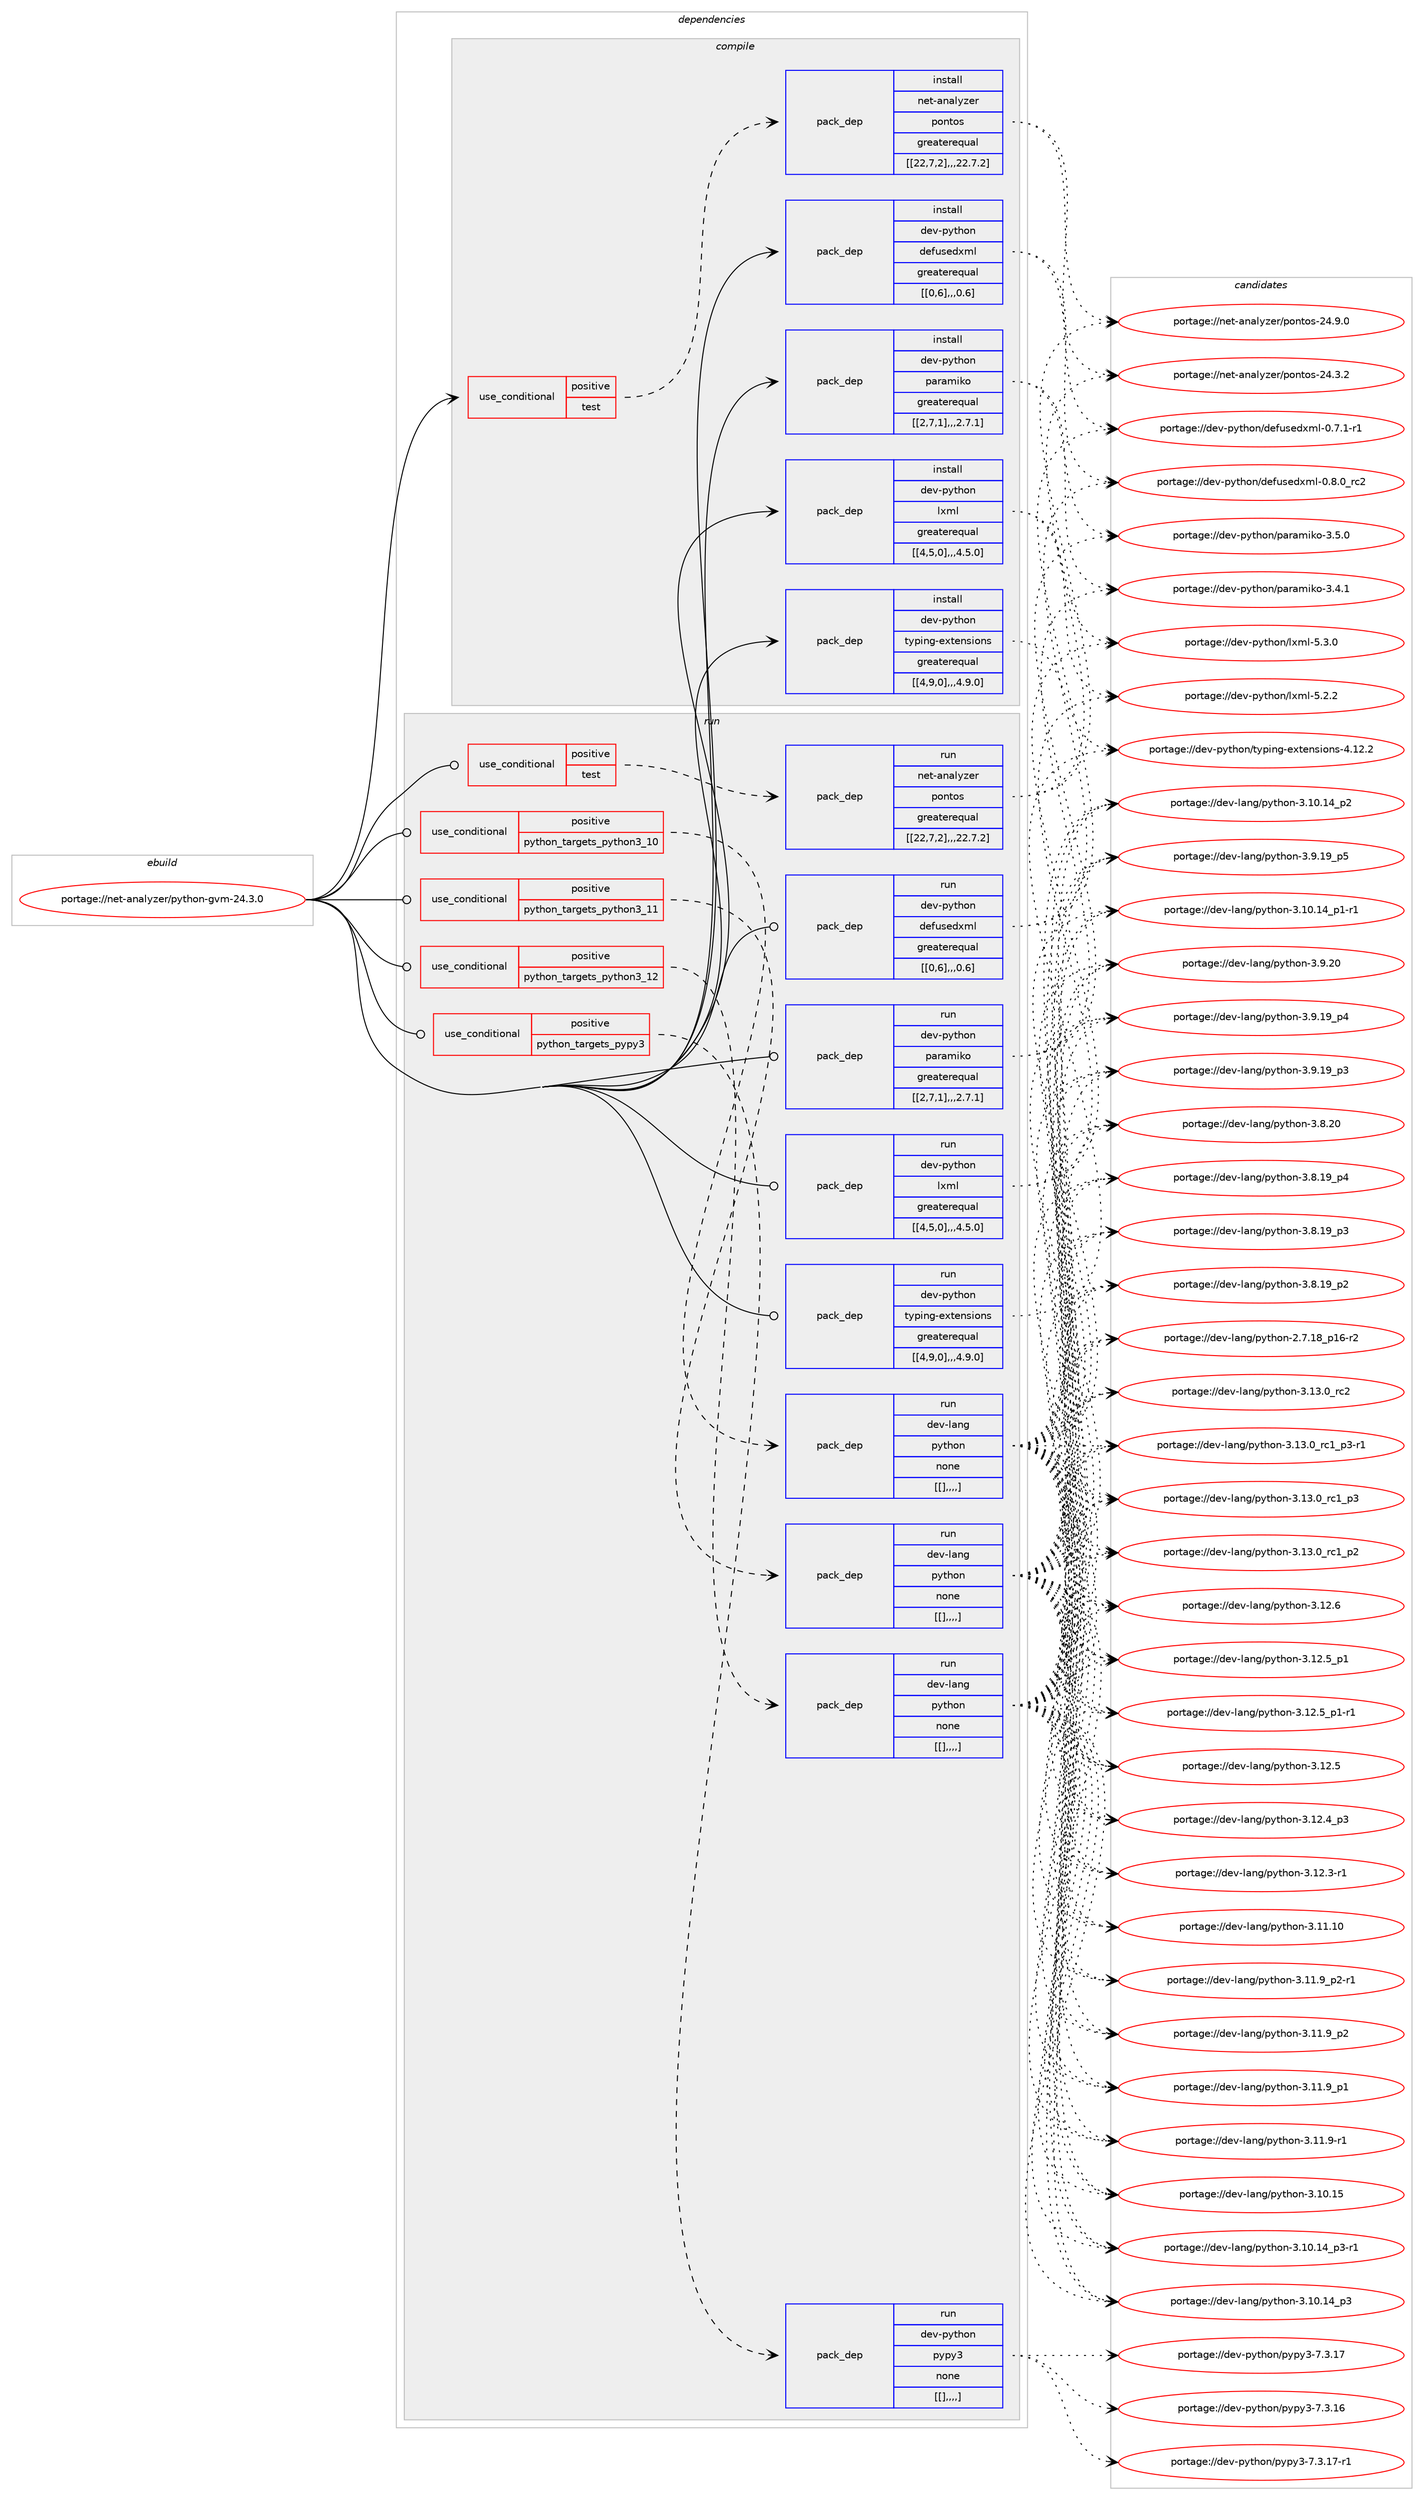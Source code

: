 digraph prolog {

# *************
# Graph options
# *************

newrank=true;
concentrate=true;
compound=true;
graph [rankdir=LR,fontname=Helvetica,fontsize=10,ranksep=1.5];#, ranksep=2.5, nodesep=0.2];
edge  [arrowhead=vee];
node  [fontname=Helvetica,fontsize=10];

# **********
# The ebuild
# **********

subgraph cluster_leftcol {
color=gray;
label=<<i>ebuild</i>>;
id [label="portage://net-analyzer/python-gvm-24.3.0", color=red, width=4, href="../net-analyzer/python-gvm-24.3.0.svg"];
}

# ****************
# The dependencies
# ****************

subgraph cluster_midcol {
color=gray;
label=<<i>dependencies</i>>;
subgraph cluster_compile {
fillcolor="#eeeeee";
style=filled;
label=<<i>compile</i>>;
subgraph cond92732 {
dependency360136 [label=<<TABLE BORDER="0" CELLBORDER="1" CELLSPACING="0" CELLPADDING="4"><TR><TD ROWSPAN="3" CELLPADDING="10">use_conditional</TD></TR><TR><TD>positive</TD></TR><TR><TD>test</TD></TR></TABLE>>, shape=none, color=red];
subgraph pack264654 {
dependency360137 [label=<<TABLE BORDER="0" CELLBORDER="1" CELLSPACING="0" CELLPADDING="4" WIDTH="220"><TR><TD ROWSPAN="6" CELLPADDING="30">pack_dep</TD></TR><TR><TD WIDTH="110">install</TD></TR><TR><TD>net-analyzer</TD></TR><TR><TD>pontos</TD></TR><TR><TD>greaterequal</TD></TR><TR><TD>[[22,7,2],,,22.7.2]</TD></TR></TABLE>>, shape=none, color=blue];
}
dependency360136:e -> dependency360137:w [weight=20,style="dashed",arrowhead="vee"];
}
id:e -> dependency360136:w [weight=20,style="solid",arrowhead="vee"];
subgraph pack264655 {
dependency360138 [label=<<TABLE BORDER="0" CELLBORDER="1" CELLSPACING="0" CELLPADDING="4" WIDTH="220"><TR><TD ROWSPAN="6" CELLPADDING="30">pack_dep</TD></TR><TR><TD WIDTH="110">install</TD></TR><TR><TD>dev-python</TD></TR><TR><TD>defusedxml</TD></TR><TR><TD>greaterequal</TD></TR><TR><TD>[[0,6],,,0.6]</TD></TR></TABLE>>, shape=none, color=blue];
}
id:e -> dependency360138:w [weight=20,style="solid",arrowhead="vee"];
subgraph pack264656 {
dependency360139 [label=<<TABLE BORDER="0" CELLBORDER="1" CELLSPACING="0" CELLPADDING="4" WIDTH="220"><TR><TD ROWSPAN="6" CELLPADDING="30">pack_dep</TD></TR><TR><TD WIDTH="110">install</TD></TR><TR><TD>dev-python</TD></TR><TR><TD>lxml</TD></TR><TR><TD>greaterequal</TD></TR><TR><TD>[[4,5,0],,,4.5.0]</TD></TR></TABLE>>, shape=none, color=blue];
}
id:e -> dependency360139:w [weight=20,style="solid",arrowhead="vee"];
subgraph pack264657 {
dependency360140 [label=<<TABLE BORDER="0" CELLBORDER="1" CELLSPACING="0" CELLPADDING="4" WIDTH="220"><TR><TD ROWSPAN="6" CELLPADDING="30">pack_dep</TD></TR><TR><TD WIDTH="110">install</TD></TR><TR><TD>dev-python</TD></TR><TR><TD>paramiko</TD></TR><TR><TD>greaterequal</TD></TR><TR><TD>[[2,7,1],,,2.7.1]</TD></TR></TABLE>>, shape=none, color=blue];
}
id:e -> dependency360140:w [weight=20,style="solid",arrowhead="vee"];
subgraph pack264658 {
dependency360141 [label=<<TABLE BORDER="0" CELLBORDER="1" CELLSPACING="0" CELLPADDING="4" WIDTH="220"><TR><TD ROWSPAN="6" CELLPADDING="30">pack_dep</TD></TR><TR><TD WIDTH="110">install</TD></TR><TR><TD>dev-python</TD></TR><TR><TD>typing-extensions</TD></TR><TR><TD>greaterequal</TD></TR><TR><TD>[[4,9,0],,,4.9.0]</TD></TR></TABLE>>, shape=none, color=blue];
}
id:e -> dependency360141:w [weight=20,style="solid",arrowhead="vee"];
}
subgraph cluster_compileandrun {
fillcolor="#eeeeee";
style=filled;
label=<<i>compile and run</i>>;
}
subgraph cluster_run {
fillcolor="#eeeeee";
style=filled;
label=<<i>run</i>>;
subgraph cond92733 {
dependency360142 [label=<<TABLE BORDER="0" CELLBORDER="1" CELLSPACING="0" CELLPADDING="4"><TR><TD ROWSPAN="3" CELLPADDING="10">use_conditional</TD></TR><TR><TD>positive</TD></TR><TR><TD>python_targets_pypy3</TD></TR></TABLE>>, shape=none, color=red];
subgraph pack264659 {
dependency360143 [label=<<TABLE BORDER="0" CELLBORDER="1" CELLSPACING="0" CELLPADDING="4" WIDTH="220"><TR><TD ROWSPAN="6" CELLPADDING="30">pack_dep</TD></TR><TR><TD WIDTH="110">run</TD></TR><TR><TD>dev-python</TD></TR><TR><TD>pypy3</TD></TR><TR><TD>none</TD></TR><TR><TD>[[],,,,]</TD></TR></TABLE>>, shape=none, color=blue];
}
dependency360142:e -> dependency360143:w [weight=20,style="dashed",arrowhead="vee"];
}
id:e -> dependency360142:w [weight=20,style="solid",arrowhead="odot"];
subgraph cond92734 {
dependency360144 [label=<<TABLE BORDER="0" CELLBORDER="1" CELLSPACING="0" CELLPADDING="4"><TR><TD ROWSPAN="3" CELLPADDING="10">use_conditional</TD></TR><TR><TD>positive</TD></TR><TR><TD>python_targets_python3_10</TD></TR></TABLE>>, shape=none, color=red];
subgraph pack264660 {
dependency360145 [label=<<TABLE BORDER="0" CELLBORDER="1" CELLSPACING="0" CELLPADDING="4" WIDTH="220"><TR><TD ROWSPAN="6" CELLPADDING="30">pack_dep</TD></TR><TR><TD WIDTH="110">run</TD></TR><TR><TD>dev-lang</TD></TR><TR><TD>python</TD></TR><TR><TD>none</TD></TR><TR><TD>[[],,,,]</TD></TR></TABLE>>, shape=none, color=blue];
}
dependency360144:e -> dependency360145:w [weight=20,style="dashed",arrowhead="vee"];
}
id:e -> dependency360144:w [weight=20,style="solid",arrowhead="odot"];
subgraph cond92735 {
dependency360146 [label=<<TABLE BORDER="0" CELLBORDER="1" CELLSPACING="0" CELLPADDING="4"><TR><TD ROWSPAN="3" CELLPADDING="10">use_conditional</TD></TR><TR><TD>positive</TD></TR><TR><TD>python_targets_python3_11</TD></TR></TABLE>>, shape=none, color=red];
subgraph pack264661 {
dependency360147 [label=<<TABLE BORDER="0" CELLBORDER="1" CELLSPACING="0" CELLPADDING="4" WIDTH="220"><TR><TD ROWSPAN="6" CELLPADDING="30">pack_dep</TD></TR><TR><TD WIDTH="110">run</TD></TR><TR><TD>dev-lang</TD></TR><TR><TD>python</TD></TR><TR><TD>none</TD></TR><TR><TD>[[],,,,]</TD></TR></TABLE>>, shape=none, color=blue];
}
dependency360146:e -> dependency360147:w [weight=20,style="dashed",arrowhead="vee"];
}
id:e -> dependency360146:w [weight=20,style="solid",arrowhead="odot"];
subgraph cond92736 {
dependency360148 [label=<<TABLE BORDER="0" CELLBORDER="1" CELLSPACING="0" CELLPADDING="4"><TR><TD ROWSPAN="3" CELLPADDING="10">use_conditional</TD></TR><TR><TD>positive</TD></TR><TR><TD>python_targets_python3_12</TD></TR></TABLE>>, shape=none, color=red];
subgraph pack264662 {
dependency360149 [label=<<TABLE BORDER="0" CELLBORDER="1" CELLSPACING="0" CELLPADDING="4" WIDTH="220"><TR><TD ROWSPAN="6" CELLPADDING="30">pack_dep</TD></TR><TR><TD WIDTH="110">run</TD></TR><TR><TD>dev-lang</TD></TR><TR><TD>python</TD></TR><TR><TD>none</TD></TR><TR><TD>[[],,,,]</TD></TR></TABLE>>, shape=none, color=blue];
}
dependency360148:e -> dependency360149:w [weight=20,style="dashed",arrowhead="vee"];
}
id:e -> dependency360148:w [weight=20,style="solid",arrowhead="odot"];
subgraph cond92737 {
dependency360150 [label=<<TABLE BORDER="0" CELLBORDER="1" CELLSPACING="0" CELLPADDING="4"><TR><TD ROWSPAN="3" CELLPADDING="10">use_conditional</TD></TR><TR><TD>positive</TD></TR><TR><TD>test</TD></TR></TABLE>>, shape=none, color=red];
subgraph pack264663 {
dependency360151 [label=<<TABLE BORDER="0" CELLBORDER="1" CELLSPACING="0" CELLPADDING="4" WIDTH="220"><TR><TD ROWSPAN="6" CELLPADDING="30">pack_dep</TD></TR><TR><TD WIDTH="110">run</TD></TR><TR><TD>net-analyzer</TD></TR><TR><TD>pontos</TD></TR><TR><TD>greaterequal</TD></TR><TR><TD>[[22,7,2],,,22.7.2]</TD></TR></TABLE>>, shape=none, color=blue];
}
dependency360150:e -> dependency360151:w [weight=20,style="dashed",arrowhead="vee"];
}
id:e -> dependency360150:w [weight=20,style="solid",arrowhead="odot"];
subgraph pack264664 {
dependency360152 [label=<<TABLE BORDER="0" CELLBORDER="1" CELLSPACING="0" CELLPADDING="4" WIDTH="220"><TR><TD ROWSPAN="6" CELLPADDING="30">pack_dep</TD></TR><TR><TD WIDTH="110">run</TD></TR><TR><TD>dev-python</TD></TR><TR><TD>defusedxml</TD></TR><TR><TD>greaterequal</TD></TR><TR><TD>[[0,6],,,0.6]</TD></TR></TABLE>>, shape=none, color=blue];
}
id:e -> dependency360152:w [weight=20,style="solid",arrowhead="odot"];
subgraph pack264665 {
dependency360153 [label=<<TABLE BORDER="0" CELLBORDER="1" CELLSPACING="0" CELLPADDING="4" WIDTH="220"><TR><TD ROWSPAN="6" CELLPADDING="30">pack_dep</TD></TR><TR><TD WIDTH="110">run</TD></TR><TR><TD>dev-python</TD></TR><TR><TD>lxml</TD></TR><TR><TD>greaterequal</TD></TR><TR><TD>[[4,5,0],,,4.5.0]</TD></TR></TABLE>>, shape=none, color=blue];
}
id:e -> dependency360153:w [weight=20,style="solid",arrowhead="odot"];
subgraph pack264666 {
dependency360154 [label=<<TABLE BORDER="0" CELLBORDER="1" CELLSPACING="0" CELLPADDING="4" WIDTH="220"><TR><TD ROWSPAN="6" CELLPADDING="30">pack_dep</TD></TR><TR><TD WIDTH="110">run</TD></TR><TR><TD>dev-python</TD></TR><TR><TD>paramiko</TD></TR><TR><TD>greaterequal</TD></TR><TR><TD>[[2,7,1],,,2.7.1]</TD></TR></TABLE>>, shape=none, color=blue];
}
id:e -> dependency360154:w [weight=20,style="solid",arrowhead="odot"];
subgraph pack264667 {
dependency360155 [label=<<TABLE BORDER="0" CELLBORDER="1" CELLSPACING="0" CELLPADDING="4" WIDTH="220"><TR><TD ROWSPAN="6" CELLPADDING="30">pack_dep</TD></TR><TR><TD WIDTH="110">run</TD></TR><TR><TD>dev-python</TD></TR><TR><TD>typing-extensions</TD></TR><TR><TD>greaterequal</TD></TR><TR><TD>[[4,9,0],,,4.9.0]</TD></TR></TABLE>>, shape=none, color=blue];
}
id:e -> dependency360155:w [weight=20,style="solid",arrowhead="odot"];
}
}

# **************
# The candidates
# **************

subgraph cluster_choices {
rank=same;
color=gray;
label=<<i>candidates</i>>;

subgraph choice264654 {
color=black;
nodesep=1;
choice1101011164597110971081211221011144711211111011611111545505246574648 [label="portage://net-analyzer/pontos-24.9.0", color=red, width=4,href="../net-analyzer/pontos-24.9.0.svg"];
choice1101011164597110971081211221011144711211111011611111545505246514650 [label="portage://net-analyzer/pontos-24.3.2", color=red, width=4,href="../net-analyzer/pontos-24.3.2.svg"];
dependency360137:e -> choice1101011164597110971081211221011144711211111011611111545505246574648:w [style=dotted,weight="100"];
dependency360137:e -> choice1101011164597110971081211221011144711211111011611111545505246514650:w [style=dotted,weight="100"];
}
subgraph choice264655 {
color=black;
nodesep=1;
choice1001011184511212111610411111047100101102117115101100120109108454846564648951149950 [label="portage://dev-python/defusedxml-0.8.0_rc2", color=red, width=4,href="../dev-python/defusedxml-0.8.0_rc2.svg"];
choice10010111845112121116104111110471001011021171151011001201091084548465546494511449 [label="portage://dev-python/defusedxml-0.7.1-r1", color=red, width=4,href="../dev-python/defusedxml-0.7.1-r1.svg"];
dependency360138:e -> choice1001011184511212111610411111047100101102117115101100120109108454846564648951149950:w [style=dotted,weight="100"];
dependency360138:e -> choice10010111845112121116104111110471001011021171151011001201091084548465546494511449:w [style=dotted,weight="100"];
}
subgraph choice264656 {
color=black;
nodesep=1;
choice1001011184511212111610411111047108120109108455346514648 [label="portage://dev-python/lxml-5.3.0", color=red, width=4,href="../dev-python/lxml-5.3.0.svg"];
choice1001011184511212111610411111047108120109108455346504650 [label="portage://dev-python/lxml-5.2.2", color=red, width=4,href="../dev-python/lxml-5.2.2.svg"];
dependency360139:e -> choice1001011184511212111610411111047108120109108455346514648:w [style=dotted,weight="100"];
dependency360139:e -> choice1001011184511212111610411111047108120109108455346504650:w [style=dotted,weight="100"];
}
subgraph choice264657 {
color=black;
nodesep=1;
choice10010111845112121116104111110471129711497109105107111455146534648 [label="portage://dev-python/paramiko-3.5.0", color=red, width=4,href="../dev-python/paramiko-3.5.0.svg"];
choice10010111845112121116104111110471129711497109105107111455146524649 [label="portage://dev-python/paramiko-3.4.1", color=red, width=4,href="../dev-python/paramiko-3.4.1.svg"];
dependency360140:e -> choice10010111845112121116104111110471129711497109105107111455146534648:w [style=dotted,weight="100"];
dependency360140:e -> choice10010111845112121116104111110471129711497109105107111455146524649:w [style=dotted,weight="100"];
}
subgraph choice264658 {
color=black;
nodesep=1;
choice10010111845112121116104111110471161211121051101034510112011610111011510511111011545524649504650 [label="portage://dev-python/typing-extensions-4.12.2", color=red, width=4,href="../dev-python/typing-extensions-4.12.2.svg"];
dependency360141:e -> choice10010111845112121116104111110471161211121051101034510112011610111011510511111011545524649504650:w [style=dotted,weight="100"];
}
subgraph choice264659 {
color=black;
nodesep=1;
choice100101118451121211161041111104711212111212151455546514649554511449 [label="portage://dev-python/pypy3-7.3.17-r1", color=red, width=4,href="../dev-python/pypy3-7.3.17-r1.svg"];
choice10010111845112121116104111110471121211121215145554651464955 [label="portage://dev-python/pypy3-7.3.17", color=red, width=4,href="../dev-python/pypy3-7.3.17.svg"];
choice10010111845112121116104111110471121211121215145554651464954 [label="portage://dev-python/pypy3-7.3.16", color=red, width=4,href="../dev-python/pypy3-7.3.16.svg"];
dependency360143:e -> choice100101118451121211161041111104711212111212151455546514649554511449:w [style=dotted,weight="100"];
dependency360143:e -> choice10010111845112121116104111110471121211121215145554651464955:w [style=dotted,weight="100"];
dependency360143:e -> choice10010111845112121116104111110471121211121215145554651464954:w [style=dotted,weight="100"];
}
subgraph choice264660 {
color=black;
nodesep=1;
choice10010111845108971101034711212111610411111045514649514648951149950 [label="portage://dev-lang/python-3.13.0_rc2", color=red, width=4,href="../dev-lang/python-3.13.0_rc2.svg"];
choice1001011184510897110103471121211161041111104551464951464895114994995112514511449 [label="portage://dev-lang/python-3.13.0_rc1_p3-r1", color=red, width=4,href="../dev-lang/python-3.13.0_rc1_p3-r1.svg"];
choice100101118451089711010347112121116104111110455146495146489511499499511251 [label="portage://dev-lang/python-3.13.0_rc1_p3", color=red, width=4,href="../dev-lang/python-3.13.0_rc1_p3.svg"];
choice100101118451089711010347112121116104111110455146495146489511499499511250 [label="portage://dev-lang/python-3.13.0_rc1_p2", color=red, width=4,href="../dev-lang/python-3.13.0_rc1_p2.svg"];
choice10010111845108971101034711212111610411111045514649504654 [label="portage://dev-lang/python-3.12.6", color=red, width=4,href="../dev-lang/python-3.12.6.svg"];
choice1001011184510897110103471121211161041111104551464950465395112494511449 [label="portage://dev-lang/python-3.12.5_p1-r1", color=red, width=4,href="../dev-lang/python-3.12.5_p1-r1.svg"];
choice100101118451089711010347112121116104111110455146495046539511249 [label="portage://dev-lang/python-3.12.5_p1", color=red, width=4,href="../dev-lang/python-3.12.5_p1.svg"];
choice10010111845108971101034711212111610411111045514649504653 [label="portage://dev-lang/python-3.12.5", color=red, width=4,href="../dev-lang/python-3.12.5.svg"];
choice100101118451089711010347112121116104111110455146495046529511251 [label="portage://dev-lang/python-3.12.4_p3", color=red, width=4,href="../dev-lang/python-3.12.4_p3.svg"];
choice100101118451089711010347112121116104111110455146495046514511449 [label="portage://dev-lang/python-3.12.3-r1", color=red, width=4,href="../dev-lang/python-3.12.3-r1.svg"];
choice1001011184510897110103471121211161041111104551464949464948 [label="portage://dev-lang/python-3.11.10", color=red, width=4,href="../dev-lang/python-3.11.10.svg"];
choice1001011184510897110103471121211161041111104551464949465795112504511449 [label="portage://dev-lang/python-3.11.9_p2-r1", color=red, width=4,href="../dev-lang/python-3.11.9_p2-r1.svg"];
choice100101118451089711010347112121116104111110455146494946579511250 [label="portage://dev-lang/python-3.11.9_p2", color=red, width=4,href="../dev-lang/python-3.11.9_p2.svg"];
choice100101118451089711010347112121116104111110455146494946579511249 [label="portage://dev-lang/python-3.11.9_p1", color=red, width=4,href="../dev-lang/python-3.11.9_p1.svg"];
choice100101118451089711010347112121116104111110455146494946574511449 [label="portage://dev-lang/python-3.11.9-r1", color=red, width=4,href="../dev-lang/python-3.11.9-r1.svg"];
choice1001011184510897110103471121211161041111104551464948464953 [label="portage://dev-lang/python-3.10.15", color=red, width=4,href="../dev-lang/python-3.10.15.svg"];
choice100101118451089711010347112121116104111110455146494846495295112514511449 [label="portage://dev-lang/python-3.10.14_p3-r1", color=red, width=4,href="../dev-lang/python-3.10.14_p3-r1.svg"];
choice10010111845108971101034711212111610411111045514649484649529511251 [label="portage://dev-lang/python-3.10.14_p3", color=red, width=4,href="../dev-lang/python-3.10.14_p3.svg"];
choice10010111845108971101034711212111610411111045514649484649529511250 [label="portage://dev-lang/python-3.10.14_p2", color=red, width=4,href="../dev-lang/python-3.10.14_p2.svg"];
choice100101118451089711010347112121116104111110455146494846495295112494511449 [label="portage://dev-lang/python-3.10.14_p1-r1", color=red, width=4,href="../dev-lang/python-3.10.14_p1-r1.svg"];
choice10010111845108971101034711212111610411111045514657465048 [label="portage://dev-lang/python-3.9.20", color=red, width=4,href="../dev-lang/python-3.9.20.svg"];
choice100101118451089711010347112121116104111110455146574649579511253 [label="portage://dev-lang/python-3.9.19_p5", color=red, width=4,href="../dev-lang/python-3.9.19_p5.svg"];
choice100101118451089711010347112121116104111110455146574649579511252 [label="portage://dev-lang/python-3.9.19_p4", color=red, width=4,href="../dev-lang/python-3.9.19_p4.svg"];
choice100101118451089711010347112121116104111110455146574649579511251 [label="portage://dev-lang/python-3.9.19_p3", color=red, width=4,href="../dev-lang/python-3.9.19_p3.svg"];
choice10010111845108971101034711212111610411111045514656465048 [label="portage://dev-lang/python-3.8.20", color=red, width=4,href="../dev-lang/python-3.8.20.svg"];
choice100101118451089711010347112121116104111110455146564649579511252 [label="portage://dev-lang/python-3.8.19_p4", color=red, width=4,href="../dev-lang/python-3.8.19_p4.svg"];
choice100101118451089711010347112121116104111110455146564649579511251 [label="portage://dev-lang/python-3.8.19_p3", color=red, width=4,href="../dev-lang/python-3.8.19_p3.svg"];
choice100101118451089711010347112121116104111110455146564649579511250 [label="portage://dev-lang/python-3.8.19_p2", color=red, width=4,href="../dev-lang/python-3.8.19_p2.svg"];
choice100101118451089711010347112121116104111110455046554649569511249544511450 [label="portage://dev-lang/python-2.7.18_p16-r2", color=red, width=4,href="../dev-lang/python-2.7.18_p16-r2.svg"];
dependency360145:e -> choice10010111845108971101034711212111610411111045514649514648951149950:w [style=dotted,weight="100"];
dependency360145:e -> choice1001011184510897110103471121211161041111104551464951464895114994995112514511449:w [style=dotted,weight="100"];
dependency360145:e -> choice100101118451089711010347112121116104111110455146495146489511499499511251:w [style=dotted,weight="100"];
dependency360145:e -> choice100101118451089711010347112121116104111110455146495146489511499499511250:w [style=dotted,weight="100"];
dependency360145:e -> choice10010111845108971101034711212111610411111045514649504654:w [style=dotted,weight="100"];
dependency360145:e -> choice1001011184510897110103471121211161041111104551464950465395112494511449:w [style=dotted,weight="100"];
dependency360145:e -> choice100101118451089711010347112121116104111110455146495046539511249:w [style=dotted,weight="100"];
dependency360145:e -> choice10010111845108971101034711212111610411111045514649504653:w [style=dotted,weight="100"];
dependency360145:e -> choice100101118451089711010347112121116104111110455146495046529511251:w [style=dotted,weight="100"];
dependency360145:e -> choice100101118451089711010347112121116104111110455146495046514511449:w [style=dotted,weight="100"];
dependency360145:e -> choice1001011184510897110103471121211161041111104551464949464948:w [style=dotted,weight="100"];
dependency360145:e -> choice1001011184510897110103471121211161041111104551464949465795112504511449:w [style=dotted,weight="100"];
dependency360145:e -> choice100101118451089711010347112121116104111110455146494946579511250:w [style=dotted,weight="100"];
dependency360145:e -> choice100101118451089711010347112121116104111110455146494946579511249:w [style=dotted,weight="100"];
dependency360145:e -> choice100101118451089711010347112121116104111110455146494946574511449:w [style=dotted,weight="100"];
dependency360145:e -> choice1001011184510897110103471121211161041111104551464948464953:w [style=dotted,weight="100"];
dependency360145:e -> choice100101118451089711010347112121116104111110455146494846495295112514511449:w [style=dotted,weight="100"];
dependency360145:e -> choice10010111845108971101034711212111610411111045514649484649529511251:w [style=dotted,weight="100"];
dependency360145:e -> choice10010111845108971101034711212111610411111045514649484649529511250:w [style=dotted,weight="100"];
dependency360145:e -> choice100101118451089711010347112121116104111110455146494846495295112494511449:w [style=dotted,weight="100"];
dependency360145:e -> choice10010111845108971101034711212111610411111045514657465048:w [style=dotted,weight="100"];
dependency360145:e -> choice100101118451089711010347112121116104111110455146574649579511253:w [style=dotted,weight="100"];
dependency360145:e -> choice100101118451089711010347112121116104111110455146574649579511252:w [style=dotted,weight="100"];
dependency360145:e -> choice100101118451089711010347112121116104111110455146574649579511251:w [style=dotted,weight="100"];
dependency360145:e -> choice10010111845108971101034711212111610411111045514656465048:w [style=dotted,weight="100"];
dependency360145:e -> choice100101118451089711010347112121116104111110455146564649579511252:w [style=dotted,weight="100"];
dependency360145:e -> choice100101118451089711010347112121116104111110455146564649579511251:w [style=dotted,weight="100"];
dependency360145:e -> choice100101118451089711010347112121116104111110455146564649579511250:w [style=dotted,weight="100"];
dependency360145:e -> choice100101118451089711010347112121116104111110455046554649569511249544511450:w [style=dotted,weight="100"];
}
subgraph choice264661 {
color=black;
nodesep=1;
choice10010111845108971101034711212111610411111045514649514648951149950 [label="portage://dev-lang/python-3.13.0_rc2", color=red, width=4,href="../dev-lang/python-3.13.0_rc2.svg"];
choice1001011184510897110103471121211161041111104551464951464895114994995112514511449 [label="portage://dev-lang/python-3.13.0_rc1_p3-r1", color=red, width=4,href="../dev-lang/python-3.13.0_rc1_p3-r1.svg"];
choice100101118451089711010347112121116104111110455146495146489511499499511251 [label="portage://dev-lang/python-3.13.0_rc1_p3", color=red, width=4,href="../dev-lang/python-3.13.0_rc1_p3.svg"];
choice100101118451089711010347112121116104111110455146495146489511499499511250 [label="portage://dev-lang/python-3.13.0_rc1_p2", color=red, width=4,href="../dev-lang/python-3.13.0_rc1_p2.svg"];
choice10010111845108971101034711212111610411111045514649504654 [label="portage://dev-lang/python-3.12.6", color=red, width=4,href="../dev-lang/python-3.12.6.svg"];
choice1001011184510897110103471121211161041111104551464950465395112494511449 [label="portage://dev-lang/python-3.12.5_p1-r1", color=red, width=4,href="../dev-lang/python-3.12.5_p1-r1.svg"];
choice100101118451089711010347112121116104111110455146495046539511249 [label="portage://dev-lang/python-3.12.5_p1", color=red, width=4,href="../dev-lang/python-3.12.5_p1.svg"];
choice10010111845108971101034711212111610411111045514649504653 [label="portage://dev-lang/python-3.12.5", color=red, width=4,href="../dev-lang/python-3.12.5.svg"];
choice100101118451089711010347112121116104111110455146495046529511251 [label="portage://dev-lang/python-3.12.4_p3", color=red, width=4,href="../dev-lang/python-3.12.4_p3.svg"];
choice100101118451089711010347112121116104111110455146495046514511449 [label="portage://dev-lang/python-3.12.3-r1", color=red, width=4,href="../dev-lang/python-3.12.3-r1.svg"];
choice1001011184510897110103471121211161041111104551464949464948 [label="portage://dev-lang/python-3.11.10", color=red, width=4,href="../dev-lang/python-3.11.10.svg"];
choice1001011184510897110103471121211161041111104551464949465795112504511449 [label="portage://dev-lang/python-3.11.9_p2-r1", color=red, width=4,href="../dev-lang/python-3.11.9_p2-r1.svg"];
choice100101118451089711010347112121116104111110455146494946579511250 [label="portage://dev-lang/python-3.11.9_p2", color=red, width=4,href="../dev-lang/python-3.11.9_p2.svg"];
choice100101118451089711010347112121116104111110455146494946579511249 [label="portage://dev-lang/python-3.11.9_p1", color=red, width=4,href="../dev-lang/python-3.11.9_p1.svg"];
choice100101118451089711010347112121116104111110455146494946574511449 [label="portage://dev-lang/python-3.11.9-r1", color=red, width=4,href="../dev-lang/python-3.11.9-r1.svg"];
choice1001011184510897110103471121211161041111104551464948464953 [label="portage://dev-lang/python-3.10.15", color=red, width=4,href="../dev-lang/python-3.10.15.svg"];
choice100101118451089711010347112121116104111110455146494846495295112514511449 [label="portage://dev-lang/python-3.10.14_p3-r1", color=red, width=4,href="../dev-lang/python-3.10.14_p3-r1.svg"];
choice10010111845108971101034711212111610411111045514649484649529511251 [label="portage://dev-lang/python-3.10.14_p3", color=red, width=4,href="../dev-lang/python-3.10.14_p3.svg"];
choice10010111845108971101034711212111610411111045514649484649529511250 [label="portage://dev-lang/python-3.10.14_p2", color=red, width=4,href="../dev-lang/python-3.10.14_p2.svg"];
choice100101118451089711010347112121116104111110455146494846495295112494511449 [label="portage://dev-lang/python-3.10.14_p1-r1", color=red, width=4,href="../dev-lang/python-3.10.14_p1-r1.svg"];
choice10010111845108971101034711212111610411111045514657465048 [label="portage://dev-lang/python-3.9.20", color=red, width=4,href="../dev-lang/python-3.9.20.svg"];
choice100101118451089711010347112121116104111110455146574649579511253 [label="portage://dev-lang/python-3.9.19_p5", color=red, width=4,href="../dev-lang/python-3.9.19_p5.svg"];
choice100101118451089711010347112121116104111110455146574649579511252 [label="portage://dev-lang/python-3.9.19_p4", color=red, width=4,href="../dev-lang/python-3.9.19_p4.svg"];
choice100101118451089711010347112121116104111110455146574649579511251 [label="portage://dev-lang/python-3.9.19_p3", color=red, width=4,href="../dev-lang/python-3.9.19_p3.svg"];
choice10010111845108971101034711212111610411111045514656465048 [label="portage://dev-lang/python-3.8.20", color=red, width=4,href="../dev-lang/python-3.8.20.svg"];
choice100101118451089711010347112121116104111110455146564649579511252 [label="portage://dev-lang/python-3.8.19_p4", color=red, width=4,href="../dev-lang/python-3.8.19_p4.svg"];
choice100101118451089711010347112121116104111110455146564649579511251 [label="portage://dev-lang/python-3.8.19_p3", color=red, width=4,href="../dev-lang/python-3.8.19_p3.svg"];
choice100101118451089711010347112121116104111110455146564649579511250 [label="portage://dev-lang/python-3.8.19_p2", color=red, width=4,href="../dev-lang/python-3.8.19_p2.svg"];
choice100101118451089711010347112121116104111110455046554649569511249544511450 [label="portage://dev-lang/python-2.7.18_p16-r2", color=red, width=4,href="../dev-lang/python-2.7.18_p16-r2.svg"];
dependency360147:e -> choice10010111845108971101034711212111610411111045514649514648951149950:w [style=dotted,weight="100"];
dependency360147:e -> choice1001011184510897110103471121211161041111104551464951464895114994995112514511449:w [style=dotted,weight="100"];
dependency360147:e -> choice100101118451089711010347112121116104111110455146495146489511499499511251:w [style=dotted,weight="100"];
dependency360147:e -> choice100101118451089711010347112121116104111110455146495146489511499499511250:w [style=dotted,weight="100"];
dependency360147:e -> choice10010111845108971101034711212111610411111045514649504654:w [style=dotted,weight="100"];
dependency360147:e -> choice1001011184510897110103471121211161041111104551464950465395112494511449:w [style=dotted,weight="100"];
dependency360147:e -> choice100101118451089711010347112121116104111110455146495046539511249:w [style=dotted,weight="100"];
dependency360147:e -> choice10010111845108971101034711212111610411111045514649504653:w [style=dotted,weight="100"];
dependency360147:e -> choice100101118451089711010347112121116104111110455146495046529511251:w [style=dotted,weight="100"];
dependency360147:e -> choice100101118451089711010347112121116104111110455146495046514511449:w [style=dotted,weight="100"];
dependency360147:e -> choice1001011184510897110103471121211161041111104551464949464948:w [style=dotted,weight="100"];
dependency360147:e -> choice1001011184510897110103471121211161041111104551464949465795112504511449:w [style=dotted,weight="100"];
dependency360147:e -> choice100101118451089711010347112121116104111110455146494946579511250:w [style=dotted,weight="100"];
dependency360147:e -> choice100101118451089711010347112121116104111110455146494946579511249:w [style=dotted,weight="100"];
dependency360147:e -> choice100101118451089711010347112121116104111110455146494946574511449:w [style=dotted,weight="100"];
dependency360147:e -> choice1001011184510897110103471121211161041111104551464948464953:w [style=dotted,weight="100"];
dependency360147:e -> choice100101118451089711010347112121116104111110455146494846495295112514511449:w [style=dotted,weight="100"];
dependency360147:e -> choice10010111845108971101034711212111610411111045514649484649529511251:w [style=dotted,weight="100"];
dependency360147:e -> choice10010111845108971101034711212111610411111045514649484649529511250:w [style=dotted,weight="100"];
dependency360147:e -> choice100101118451089711010347112121116104111110455146494846495295112494511449:w [style=dotted,weight="100"];
dependency360147:e -> choice10010111845108971101034711212111610411111045514657465048:w [style=dotted,weight="100"];
dependency360147:e -> choice100101118451089711010347112121116104111110455146574649579511253:w [style=dotted,weight="100"];
dependency360147:e -> choice100101118451089711010347112121116104111110455146574649579511252:w [style=dotted,weight="100"];
dependency360147:e -> choice100101118451089711010347112121116104111110455146574649579511251:w [style=dotted,weight="100"];
dependency360147:e -> choice10010111845108971101034711212111610411111045514656465048:w [style=dotted,weight="100"];
dependency360147:e -> choice100101118451089711010347112121116104111110455146564649579511252:w [style=dotted,weight="100"];
dependency360147:e -> choice100101118451089711010347112121116104111110455146564649579511251:w [style=dotted,weight="100"];
dependency360147:e -> choice100101118451089711010347112121116104111110455146564649579511250:w [style=dotted,weight="100"];
dependency360147:e -> choice100101118451089711010347112121116104111110455046554649569511249544511450:w [style=dotted,weight="100"];
}
subgraph choice264662 {
color=black;
nodesep=1;
choice10010111845108971101034711212111610411111045514649514648951149950 [label="portage://dev-lang/python-3.13.0_rc2", color=red, width=4,href="../dev-lang/python-3.13.0_rc2.svg"];
choice1001011184510897110103471121211161041111104551464951464895114994995112514511449 [label="portage://dev-lang/python-3.13.0_rc1_p3-r1", color=red, width=4,href="../dev-lang/python-3.13.0_rc1_p3-r1.svg"];
choice100101118451089711010347112121116104111110455146495146489511499499511251 [label="portage://dev-lang/python-3.13.0_rc1_p3", color=red, width=4,href="../dev-lang/python-3.13.0_rc1_p3.svg"];
choice100101118451089711010347112121116104111110455146495146489511499499511250 [label="portage://dev-lang/python-3.13.0_rc1_p2", color=red, width=4,href="../dev-lang/python-3.13.0_rc1_p2.svg"];
choice10010111845108971101034711212111610411111045514649504654 [label="portage://dev-lang/python-3.12.6", color=red, width=4,href="../dev-lang/python-3.12.6.svg"];
choice1001011184510897110103471121211161041111104551464950465395112494511449 [label="portage://dev-lang/python-3.12.5_p1-r1", color=red, width=4,href="../dev-lang/python-3.12.5_p1-r1.svg"];
choice100101118451089711010347112121116104111110455146495046539511249 [label="portage://dev-lang/python-3.12.5_p1", color=red, width=4,href="../dev-lang/python-3.12.5_p1.svg"];
choice10010111845108971101034711212111610411111045514649504653 [label="portage://dev-lang/python-3.12.5", color=red, width=4,href="../dev-lang/python-3.12.5.svg"];
choice100101118451089711010347112121116104111110455146495046529511251 [label="portage://dev-lang/python-3.12.4_p3", color=red, width=4,href="../dev-lang/python-3.12.4_p3.svg"];
choice100101118451089711010347112121116104111110455146495046514511449 [label="portage://dev-lang/python-3.12.3-r1", color=red, width=4,href="../dev-lang/python-3.12.3-r1.svg"];
choice1001011184510897110103471121211161041111104551464949464948 [label="portage://dev-lang/python-3.11.10", color=red, width=4,href="../dev-lang/python-3.11.10.svg"];
choice1001011184510897110103471121211161041111104551464949465795112504511449 [label="portage://dev-lang/python-3.11.9_p2-r1", color=red, width=4,href="../dev-lang/python-3.11.9_p2-r1.svg"];
choice100101118451089711010347112121116104111110455146494946579511250 [label="portage://dev-lang/python-3.11.9_p2", color=red, width=4,href="../dev-lang/python-3.11.9_p2.svg"];
choice100101118451089711010347112121116104111110455146494946579511249 [label="portage://dev-lang/python-3.11.9_p1", color=red, width=4,href="../dev-lang/python-3.11.9_p1.svg"];
choice100101118451089711010347112121116104111110455146494946574511449 [label="portage://dev-lang/python-3.11.9-r1", color=red, width=4,href="../dev-lang/python-3.11.9-r1.svg"];
choice1001011184510897110103471121211161041111104551464948464953 [label="portage://dev-lang/python-3.10.15", color=red, width=4,href="../dev-lang/python-3.10.15.svg"];
choice100101118451089711010347112121116104111110455146494846495295112514511449 [label="portage://dev-lang/python-3.10.14_p3-r1", color=red, width=4,href="../dev-lang/python-3.10.14_p3-r1.svg"];
choice10010111845108971101034711212111610411111045514649484649529511251 [label="portage://dev-lang/python-3.10.14_p3", color=red, width=4,href="../dev-lang/python-3.10.14_p3.svg"];
choice10010111845108971101034711212111610411111045514649484649529511250 [label="portage://dev-lang/python-3.10.14_p2", color=red, width=4,href="../dev-lang/python-3.10.14_p2.svg"];
choice100101118451089711010347112121116104111110455146494846495295112494511449 [label="portage://dev-lang/python-3.10.14_p1-r1", color=red, width=4,href="../dev-lang/python-3.10.14_p1-r1.svg"];
choice10010111845108971101034711212111610411111045514657465048 [label="portage://dev-lang/python-3.9.20", color=red, width=4,href="../dev-lang/python-3.9.20.svg"];
choice100101118451089711010347112121116104111110455146574649579511253 [label="portage://dev-lang/python-3.9.19_p5", color=red, width=4,href="../dev-lang/python-3.9.19_p5.svg"];
choice100101118451089711010347112121116104111110455146574649579511252 [label="portage://dev-lang/python-3.9.19_p4", color=red, width=4,href="../dev-lang/python-3.9.19_p4.svg"];
choice100101118451089711010347112121116104111110455146574649579511251 [label="portage://dev-lang/python-3.9.19_p3", color=red, width=4,href="../dev-lang/python-3.9.19_p3.svg"];
choice10010111845108971101034711212111610411111045514656465048 [label="portage://dev-lang/python-3.8.20", color=red, width=4,href="../dev-lang/python-3.8.20.svg"];
choice100101118451089711010347112121116104111110455146564649579511252 [label="portage://dev-lang/python-3.8.19_p4", color=red, width=4,href="../dev-lang/python-3.8.19_p4.svg"];
choice100101118451089711010347112121116104111110455146564649579511251 [label="portage://dev-lang/python-3.8.19_p3", color=red, width=4,href="../dev-lang/python-3.8.19_p3.svg"];
choice100101118451089711010347112121116104111110455146564649579511250 [label="portage://dev-lang/python-3.8.19_p2", color=red, width=4,href="../dev-lang/python-3.8.19_p2.svg"];
choice100101118451089711010347112121116104111110455046554649569511249544511450 [label="portage://dev-lang/python-2.7.18_p16-r2", color=red, width=4,href="../dev-lang/python-2.7.18_p16-r2.svg"];
dependency360149:e -> choice10010111845108971101034711212111610411111045514649514648951149950:w [style=dotted,weight="100"];
dependency360149:e -> choice1001011184510897110103471121211161041111104551464951464895114994995112514511449:w [style=dotted,weight="100"];
dependency360149:e -> choice100101118451089711010347112121116104111110455146495146489511499499511251:w [style=dotted,weight="100"];
dependency360149:e -> choice100101118451089711010347112121116104111110455146495146489511499499511250:w [style=dotted,weight="100"];
dependency360149:e -> choice10010111845108971101034711212111610411111045514649504654:w [style=dotted,weight="100"];
dependency360149:e -> choice1001011184510897110103471121211161041111104551464950465395112494511449:w [style=dotted,weight="100"];
dependency360149:e -> choice100101118451089711010347112121116104111110455146495046539511249:w [style=dotted,weight="100"];
dependency360149:e -> choice10010111845108971101034711212111610411111045514649504653:w [style=dotted,weight="100"];
dependency360149:e -> choice100101118451089711010347112121116104111110455146495046529511251:w [style=dotted,weight="100"];
dependency360149:e -> choice100101118451089711010347112121116104111110455146495046514511449:w [style=dotted,weight="100"];
dependency360149:e -> choice1001011184510897110103471121211161041111104551464949464948:w [style=dotted,weight="100"];
dependency360149:e -> choice1001011184510897110103471121211161041111104551464949465795112504511449:w [style=dotted,weight="100"];
dependency360149:e -> choice100101118451089711010347112121116104111110455146494946579511250:w [style=dotted,weight="100"];
dependency360149:e -> choice100101118451089711010347112121116104111110455146494946579511249:w [style=dotted,weight="100"];
dependency360149:e -> choice100101118451089711010347112121116104111110455146494946574511449:w [style=dotted,weight="100"];
dependency360149:e -> choice1001011184510897110103471121211161041111104551464948464953:w [style=dotted,weight="100"];
dependency360149:e -> choice100101118451089711010347112121116104111110455146494846495295112514511449:w [style=dotted,weight="100"];
dependency360149:e -> choice10010111845108971101034711212111610411111045514649484649529511251:w [style=dotted,weight="100"];
dependency360149:e -> choice10010111845108971101034711212111610411111045514649484649529511250:w [style=dotted,weight="100"];
dependency360149:e -> choice100101118451089711010347112121116104111110455146494846495295112494511449:w [style=dotted,weight="100"];
dependency360149:e -> choice10010111845108971101034711212111610411111045514657465048:w [style=dotted,weight="100"];
dependency360149:e -> choice100101118451089711010347112121116104111110455146574649579511253:w [style=dotted,weight="100"];
dependency360149:e -> choice100101118451089711010347112121116104111110455146574649579511252:w [style=dotted,weight="100"];
dependency360149:e -> choice100101118451089711010347112121116104111110455146574649579511251:w [style=dotted,weight="100"];
dependency360149:e -> choice10010111845108971101034711212111610411111045514656465048:w [style=dotted,weight="100"];
dependency360149:e -> choice100101118451089711010347112121116104111110455146564649579511252:w [style=dotted,weight="100"];
dependency360149:e -> choice100101118451089711010347112121116104111110455146564649579511251:w [style=dotted,weight="100"];
dependency360149:e -> choice100101118451089711010347112121116104111110455146564649579511250:w [style=dotted,weight="100"];
dependency360149:e -> choice100101118451089711010347112121116104111110455046554649569511249544511450:w [style=dotted,weight="100"];
}
subgraph choice264663 {
color=black;
nodesep=1;
choice1101011164597110971081211221011144711211111011611111545505246574648 [label="portage://net-analyzer/pontos-24.9.0", color=red, width=4,href="../net-analyzer/pontos-24.9.0.svg"];
choice1101011164597110971081211221011144711211111011611111545505246514650 [label="portage://net-analyzer/pontos-24.3.2", color=red, width=4,href="../net-analyzer/pontos-24.3.2.svg"];
dependency360151:e -> choice1101011164597110971081211221011144711211111011611111545505246574648:w [style=dotted,weight="100"];
dependency360151:e -> choice1101011164597110971081211221011144711211111011611111545505246514650:w [style=dotted,weight="100"];
}
subgraph choice264664 {
color=black;
nodesep=1;
choice1001011184511212111610411111047100101102117115101100120109108454846564648951149950 [label="portage://dev-python/defusedxml-0.8.0_rc2", color=red, width=4,href="../dev-python/defusedxml-0.8.0_rc2.svg"];
choice10010111845112121116104111110471001011021171151011001201091084548465546494511449 [label="portage://dev-python/defusedxml-0.7.1-r1", color=red, width=4,href="../dev-python/defusedxml-0.7.1-r1.svg"];
dependency360152:e -> choice1001011184511212111610411111047100101102117115101100120109108454846564648951149950:w [style=dotted,weight="100"];
dependency360152:e -> choice10010111845112121116104111110471001011021171151011001201091084548465546494511449:w [style=dotted,weight="100"];
}
subgraph choice264665 {
color=black;
nodesep=1;
choice1001011184511212111610411111047108120109108455346514648 [label="portage://dev-python/lxml-5.3.0", color=red, width=4,href="../dev-python/lxml-5.3.0.svg"];
choice1001011184511212111610411111047108120109108455346504650 [label="portage://dev-python/lxml-5.2.2", color=red, width=4,href="../dev-python/lxml-5.2.2.svg"];
dependency360153:e -> choice1001011184511212111610411111047108120109108455346514648:w [style=dotted,weight="100"];
dependency360153:e -> choice1001011184511212111610411111047108120109108455346504650:w [style=dotted,weight="100"];
}
subgraph choice264666 {
color=black;
nodesep=1;
choice10010111845112121116104111110471129711497109105107111455146534648 [label="portage://dev-python/paramiko-3.5.0", color=red, width=4,href="../dev-python/paramiko-3.5.0.svg"];
choice10010111845112121116104111110471129711497109105107111455146524649 [label="portage://dev-python/paramiko-3.4.1", color=red, width=4,href="../dev-python/paramiko-3.4.1.svg"];
dependency360154:e -> choice10010111845112121116104111110471129711497109105107111455146534648:w [style=dotted,weight="100"];
dependency360154:e -> choice10010111845112121116104111110471129711497109105107111455146524649:w [style=dotted,weight="100"];
}
subgraph choice264667 {
color=black;
nodesep=1;
choice10010111845112121116104111110471161211121051101034510112011610111011510511111011545524649504650 [label="portage://dev-python/typing-extensions-4.12.2", color=red, width=4,href="../dev-python/typing-extensions-4.12.2.svg"];
dependency360155:e -> choice10010111845112121116104111110471161211121051101034510112011610111011510511111011545524649504650:w [style=dotted,weight="100"];
}
}

}
